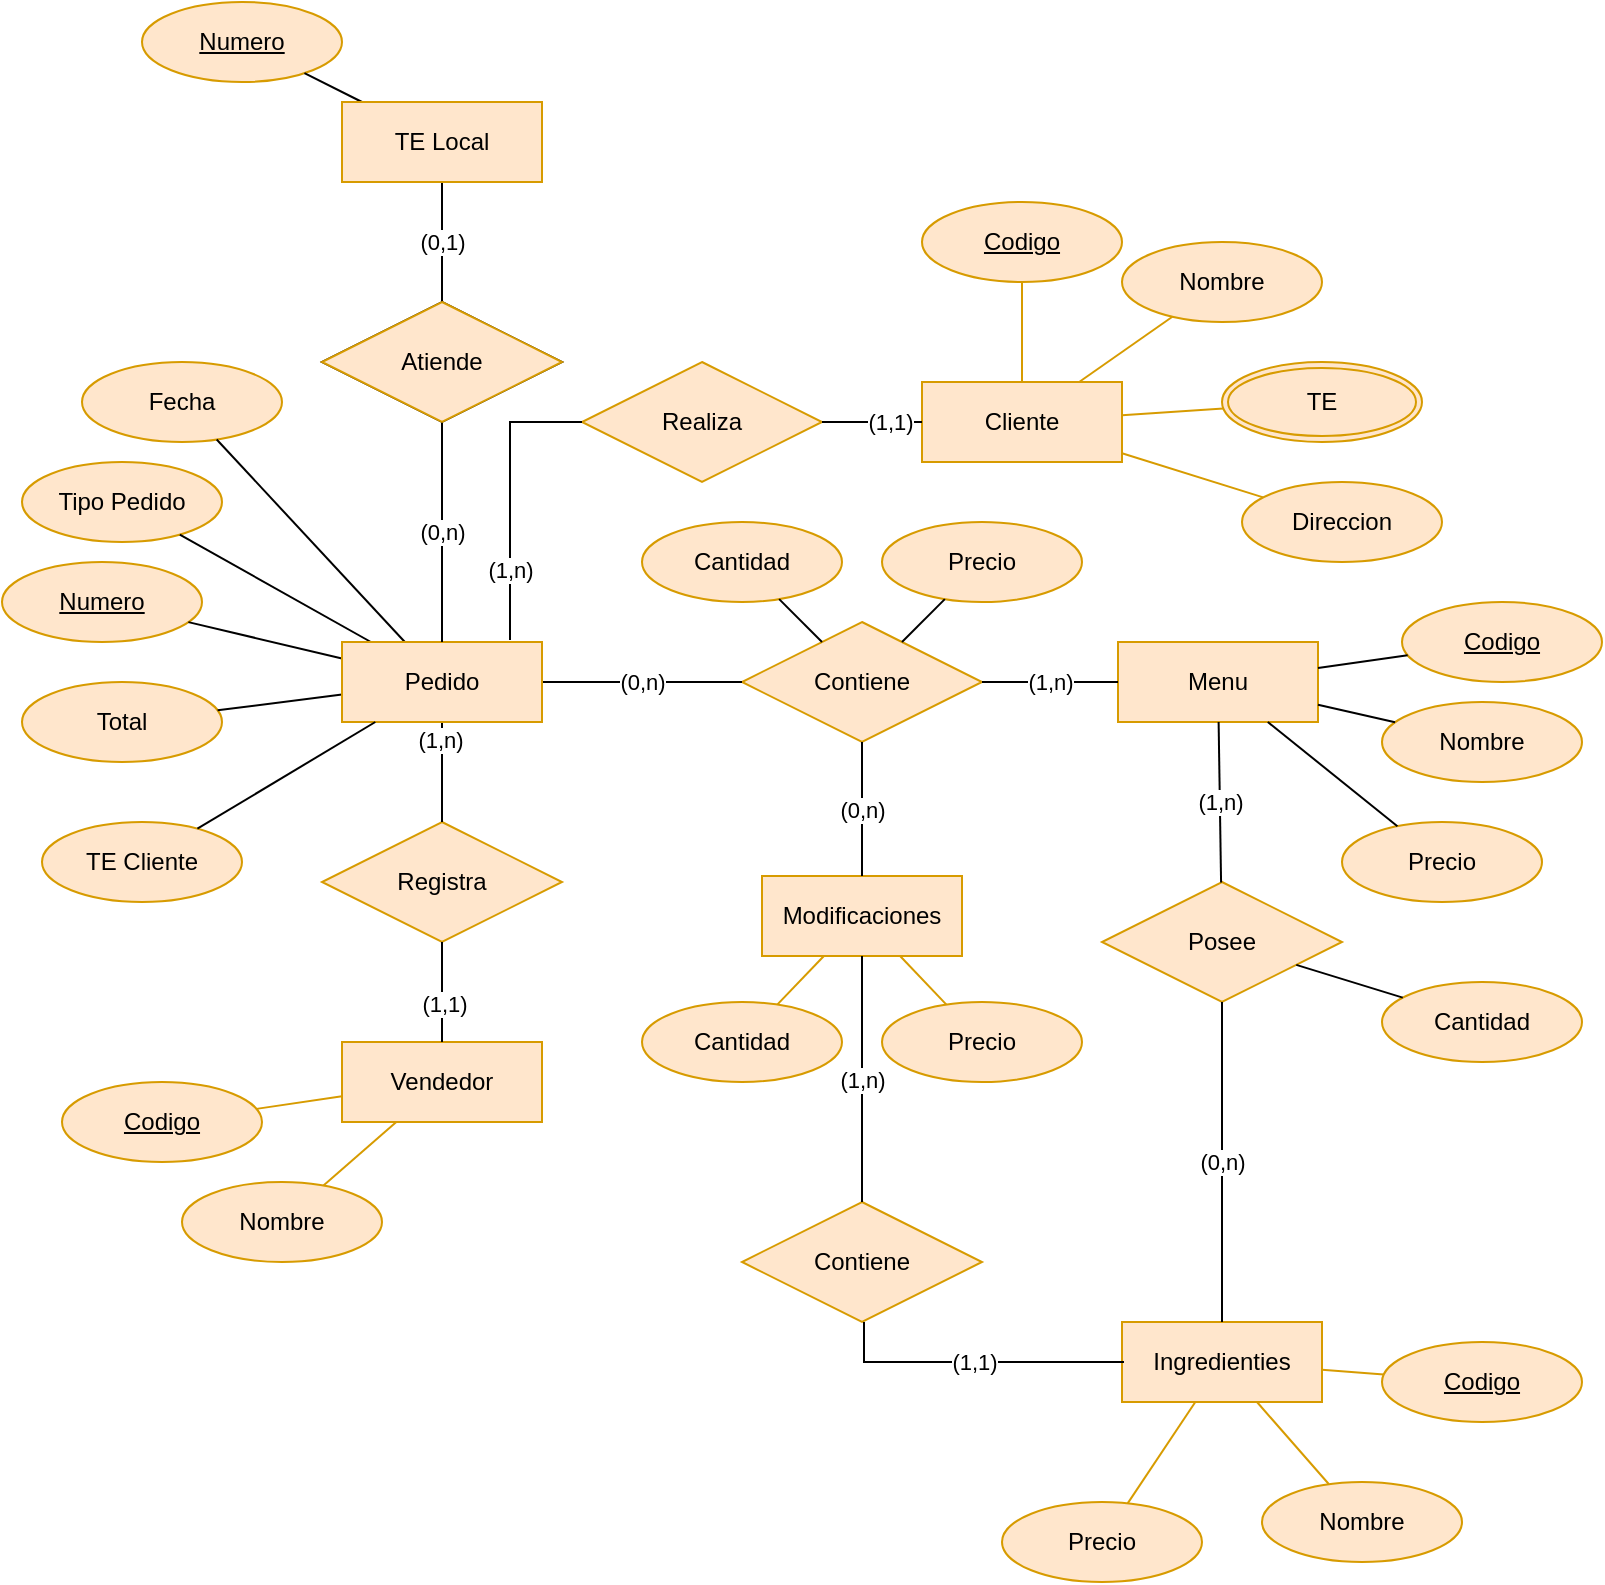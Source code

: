 <mxfile version="13.3.9" type="device" pages="2"><diagram id="C5RBs43oDa-KdzZeNtuy" name="DER"><mxGraphModel dx="865" dy="1675" grid="1" gridSize="10" guides="1" tooltips="1" connect="1" arrows="1" fold="1" page="1" pageScale="1" pageWidth="827" pageHeight="1169" math="0" shadow="0"><root><mxCell id="WIyWlLk6GJQsqaUBKTNV-0"/><mxCell id="WIyWlLk6GJQsqaUBKTNV-1" parent="WIyWlLk6GJQsqaUBKTNV-0"/><mxCell id="qNdBsdcCgQQ1bN0ow6jL-0" value="Vendedor" style="whiteSpace=wrap;html=1;align=center;fillColor=#ffe6cc;strokeColor=#d79b00;" parent="WIyWlLk6GJQsqaUBKTNV-1" vertex="1"><mxGeometry x="180" y="380" width="100" height="40" as="geometry"/></mxCell><mxCell id="qNdBsdcCgQQ1bN0ow6jL-1" value="Pedido" style="whiteSpace=wrap;html=1;align=center;" parent="WIyWlLk6GJQsqaUBKTNV-1" vertex="1"><mxGeometry x="180" y="180" width="100" height="40" as="geometry"/></mxCell><mxCell id="qNdBsdcCgQQ1bN0ow6jL-3" value="Menu" style="whiteSpace=wrap;html=1;align=center;fillColor=#ffe6cc;strokeColor=#d79b00;" parent="WIyWlLk6GJQsqaUBKTNV-1" vertex="1"><mxGeometry x="568" y="180" width="100" height="40" as="geometry"/></mxCell><mxCell id="qNdBsdcCgQQ1bN0ow6jL-4" value="Ingredienties" style="whiteSpace=wrap;html=1;align=center;fillColor=#ffe6cc;strokeColor=#d79b00;" parent="WIyWlLk6GJQsqaUBKTNV-1" vertex="1"><mxGeometry x="570" y="520" width="100" height="40" as="geometry"/></mxCell><mxCell id="qNdBsdcCgQQ1bN0ow6jL-6" value="Tipo Pedido" style="ellipse;whiteSpace=wrap;html=1;align=center;fillColor=#ffe6cc;strokeColor=#d79b00;" parent="WIyWlLk6GJQsqaUBKTNV-1" vertex="1"><mxGeometry x="20" y="90" width="100" height="40" as="geometry"/></mxCell><mxCell id="qNdBsdcCgQQ1bN0ow6jL-7" value="" style="endArrow=none;html=1;rounded=0;" parent="WIyWlLk6GJQsqaUBKTNV-1" source="qNdBsdcCgQQ1bN0ow6jL-6" target="qNdBsdcCgQQ1bN0ow6jL-1" edge="1"><mxGeometry relative="1" as="geometry"><mxPoint x="200" y="270" as="sourcePoint"/><mxPoint x="360" y="270" as="targetPoint"/></mxGeometry></mxCell><mxCell id="qNdBsdcCgQQ1bN0ow6jL-8" value="Numero" style="ellipse;whiteSpace=wrap;html=1;align=center;fontStyle=4;fillColor=#ffe6cc;strokeColor=#d79b00;" parent="WIyWlLk6GJQsqaUBKTNV-1" vertex="1"><mxGeometry x="10" y="140" width="100" height="40" as="geometry"/></mxCell><mxCell id="qNdBsdcCgQQ1bN0ow6jL-9" value="" style="endArrow=none;html=1;rounded=0;" parent="WIyWlLk6GJQsqaUBKTNV-1" source="qNdBsdcCgQQ1bN0ow6jL-8" target="qNdBsdcCgQQ1bN0ow6jL-1" edge="1"><mxGeometry relative="1" as="geometry"><mxPoint x="190" y="260" as="sourcePoint"/><mxPoint x="350" y="260" as="targetPoint"/></mxGeometry></mxCell><mxCell id="qNdBsdcCgQQ1bN0ow6jL-11" value="Fecha" style="ellipse;whiteSpace=wrap;html=1;align=center;fillColor=#ffe6cc;strokeColor=#d79b00;" parent="WIyWlLk6GJQsqaUBKTNV-1" vertex="1"><mxGeometry x="50" y="40" width="100" height="40" as="geometry"/></mxCell><mxCell id="qNdBsdcCgQQ1bN0ow6jL-12" value="" style="endArrow=none;html=1;rounded=0;" parent="WIyWlLk6GJQsqaUBKTNV-1" source="qNdBsdcCgQQ1bN0ow6jL-11" target="qNdBsdcCgQQ1bN0ow6jL-1" edge="1"><mxGeometry relative="1" as="geometry"><mxPoint x="210" y="300" as="sourcePoint"/><mxPoint x="370" y="300" as="targetPoint"/></mxGeometry></mxCell><mxCell id="qNdBsdcCgQQ1bN0ow6jL-13" value="Cliente" style="whiteSpace=wrap;html=1;align=center;fillColor=#ffe6cc;strokeColor=#d79b00;" parent="WIyWlLk6GJQsqaUBKTNV-1" vertex="1"><mxGeometry x="470" y="50" width="100" height="40" as="geometry"/></mxCell><mxCell id="qNdBsdcCgQQ1bN0ow6jL-14" value="Realiza" style="shape=rhombus;perimeter=rhombusPerimeter;whiteSpace=wrap;html=1;align=center;fillColor=#ffe6cc;strokeColor=#d79b00;" parent="WIyWlLk6GJQsqaUBKTNV-1" vertex="1"><mxGeometry x="300" y="40" width="120" height="60" as="geometry"/></mxCell><mxCell id="qNdBsdcCgQQ1bN0ow6jL-15" value="" style="endArrow=none;html=1;rounded=0;" parent="WIyWlLk6GJQsqaUBKTNV-1" source="qNdBsdcCgQQ1bN0ow6jL-14" target="qNdBsdcCgQQ1bN0ow6jL-13" edge="1"><mxGeometry relative="1" as="geometry"><mxPoint x="360" y="110" as="sourcePoint"/><mxPoint x="520" y="110" as="targetPoint"/></mxGeometry></mxCell><mxCell id="qNdBsdcCgQQ1bN0ow6jL-34" value="(1,1)" style="edgeLabel;html=1;align=center;verticalAlign=middle;resizable=0;points=[];" parent="qNdBsdcCgQQ1bN0ow6jL-15" vertex="1" connectable="0"><mxGeometry x="0.36" relative="1" as="geometry"><mxPoint as="offset"/></mxGeometry></mxCell><mxCell id="qNdBsdcCgQQ1bN0ow6jL-16" value="" style="endArrow=none;html=1;rounded=0;" parent="WIyWlLk6GJQsqaUBKTNV-1" source="qNdBsdcCgQQ1bN0ow6jL-14" edge="1"><mxGeometry relative="1" as="geometry"><mxPoint x="310" y="200" as="sourcePoint"/><mxPoint x="264" y="179" as="targetPoint"/><Array as="points"><mxPoint x="264" y="70"/></Array></mxGeometry></mxCell><mxCell id="qNdBsdcCgQQ1bN0ow6jL-32" value="(1,n)" style="edgeLabel;html=1;align=center;verticalAlign=middle;resizable=0;points=[];" parent="qNdBsdcCgQQ1bN0ow6jL-16" vertex="1" connectable="0"><mxGeometry x="0.517" relative="1" as="geometry"><mxPoint as="offset"/></mxGeometry></mxCell><mxCell id="qNdBsdcCgQQ1bN0ow6jL-17" value="Codigo" style="ellipse;whiteSpace=wrap;html=1;align=center;fontStyle=4;fillColor=#ffe6cc;strokeColor=#d79b00;" parent="WIyWlLk6GJQsqaUBKTNV-1" vertex="1"><mxGeometry x="470" y="-40" width="100" height="40" as="geometry"/></mxCell><mxCell id="qNdBsdcCgQQ1bN0ow6jL-18" value="Nombre" style="ellipse;whiteSpace=wrap;html=1;align=center;fillColor=#ffe6cc;strokeColor=#d79b00;" parent="WIyWlLk6GJQsqaUBKTNV-1" vertex="1"><mxGeometry x="570" y="-20" width="100" height="40" as="geometry"/></mxCell><mxCell id="qNdBsdcCgQQ1bN0ow6jL-19" value="TE" style="ellipse;shape=doubleEllipse;margin=3;whiteSpace=wrap;html=1;align=center;fillColor=#ffe6cc;strokeColor=#d79b00;" parent="WIyWlLk6GJQsqaUBKTNV-1" vertex="1"><mxGeometry x="620" y="40" width="100" height="40" as="geometry"/></mxCell><mxCell id="qNdBsdcCgQQ1bN0ow6jL-20" value="" style="endArrow=none;html=1;rounded=0;fillColor=#ffe6cc;strokeColor=#d79b00;" parent="WIyWlLk6GJQsqaUBKTNV-1" source="qNdBsdcCgQQ1bN0ow6jL-17" target="qNdBsdcCgQQ1bN0ow6jL-13" edge="1"><mxGeometry relative="1" as="geometry"><mxPoint x="450" y="220" as="sourcePoint"/><mxPoint x="610" y="220" as="targetPoint"/></mxGeometry></mxCell><mxCell id="qNdBsdcCgQQ1bN0ow6jL-21" value="" style="endArrow=none;html=1;rounded=0;fillColor=#ffe6cc;strokeColor=#d79b00;" parent="WIyWlLk6GJQsqaUBKTNV-1" source="qNdBsdcCgQQ1bN0ow6jL-13" target="qNdBsdcCgQQ1bN0ow6jL-18" edge="1"><mxGeometry relative="1" as="geometry"><mxPoint x="520" y="130" as="sourcePoint"/><mxPoint x="680" y="130" as="targetPoint"/></mxGeometry></mxCell><mxCell id="qNdBsdcCgQQ1bN0ow6jL-22" value="" style="endArrow=none;html=1;rounded=0;fillColor=#ffe6cc;strokeColor=#d79b00;" parent="WIyWlLk6GJQsqaUBKTNV-1" source="qNdBsdcCgQQ1bN0ow6jL-13" target="qNdBsdcCgQQ1bN0ow6jL-19" edge="1"><mxGeometry relative="1" as="geometry"><mxPoint x="490" y="130" as="sourcePoint"/><mxPoint x="650" y="130" as="targetPoint"/></mxGeometry></mxCell><mxCell id="qNdBsdcCgQQ1bN0ow6jL-23" value="Direccion" style="ellipse;whiteSpace=wrap;html=1;align=center;fillColor=#ffe6cc;strokeColor=#d79b00;" parent="WIyWlLk6GJQsqaUBKTNV-1" vertex="1"><mxGeometry x="630" y="100" width="100" height="40" as="geometry"/></mxCell><mxCell id="qNdBsdcCgQQ1bN0ow6jL-24" value="" style="endArrow=none;html=1;rounded=0;fillColor=#ffe6cc;strokeColor=#d79b00;" parent="WIyWlLk6GJQsqaUBKTNV-1" source="qNdBsdcCgQQ1bN0ow6jL-13" target="qNdBsdcCgQQ1bN0ow6jL-23" edge="1"><mxGeometry relative="1" as="geometry"><mxPoint x="540" y="180" as="sourcePoint"/><mxPoint x="700" y="180" as="targetPoint"/></mxGeometry></mxCell><mxCell id="qNdBsdcCgQQ1bN0ow6jL-25" value="Registra" style="shape=rhombus;perimeter=rhombusPerimeter;whiteSpace=wrap;html=1;align=center;fillColor=#ffe6cc;strokeColor=#d79b00;" parent="WIyWlLk6GJQsqaUBKTNV-1" vertex="1"><mxGeometry x="170" y="270" width="120" height="60" as="geometry"/></mxCell><mxCell id="qNdBsdcCgQQ1bN0ow6jL-26" value="" style="endArrow=none;html=1;rounded=0;" parent="WIyWlLk6GJQsqaUBKTNV-1" source="qNdBsdcCgQQ1bN0ow6jL-1" target="qNdBsdcCgQQ1bN0ow6jL-25" edge="1"><mxGeometry relative="1" as="geometry"><mxPoint x="400" y="270" as="sourcePoint"/><mxPoint x="560" y="270" as="targetPoint"/></mxGeometry></mxCell><mxCell id="qNdBsdcCgQQ1bN0ow6jL-35" value="(1,n)" style="edgeLabel;html=1;align=center;verticalAlign=middle;resizable=0;points=[];" parent="qNdBsdcCgQQ1bN0ow6jL-26" vertex="1" connectable="0"><mxGeometry x="-0.632" y="-1" relative="1" as="geometry"><mxPoint as="offset"/></mxGeometry></mxCell><mxCell id="qNdBsdcCgQQ1bN0ow6jL-27" value="" style="endArrow=none;html=1;rounded=0;" parent="WIyWlLk6GJQsqaUBKTNV-1" source="qNdBsdcCgQQ1bN0ow6jL-25" target="qNdBsdcCgQQ1bN0ow6jL-0" edge="1"><mxGeometry relative="1" as="geometry"><mxPoint x="370" y="440" as="sourcePoint"/><mxPoint x="530" y="440" as="targetPoint"/></mxGeometry></mxCell><mxCell id="qNdBsdcCgQQ1bN0ow6jL-36" value="(1,1)" style="edgeLabel;html=1;align=center;verticalAlign=middle;resizable=0;points=[];" parent="qNdBsdcCgQQ1bN0ow6jL-27" vertex="1" connectable="0"><mxGeometry x="0.239" y="1" relative="1" as="geometry"><mxPoint as="offset"/></mxGeometry></mxCell><mxCell id="qNdBsdcCgQQ1bN0ow6jL-28" value="Contiene" style="shape=rhombus;perimeter=rhombusPerimeter;whiteSpace=wrap;html=1;align=center;fillColor=#ffe6cc;strokeColor=#d79b00;" parent="WIyWlLk6GJQsqaUBKTNV-1" vertex="1"><mxGeometry x="380" y="170" width="120" height="60" as="geometry"/></mxCell><mxCell id="qNdBsdcCgQQ1bN0ow6jL-29" value="(0,n)" style="endArrow=none;html=1;rounded=0;" parent="WIyWlLk6GJQsqaUBKTNV-1" source="qNdBsdcCgQQ1bN0ow6jL-1" target="qNdBsdcCgQQ1bN0ow6jL-28" edge="1"><mxGeometry relative="1" as="geometry"><mxPoint x="410" y="290" as="sourcePoint"/><mxPoint x="570" y="290" as="targetPoint"/></mxGeometry></mxCell><mxCell id="qNdBsdcCgQQ1bN0ow6jL-31" value="(1,n)" style="endArrow=none;html=1;rounded=0;" parent="WIyWlLk6GJQsqaUBKTNV-1" source="qNdBsdcCgQQ1bN0ow6jL-28" target="qNdBsdcCgQQ1bN0ow6jL-3" edge="1"><mxGeometry relative="1" as="geometry"><mxPoint x="570" y="270" as="sourcePoint"/><mxPoint x="730" y="270" as="targetPoint"/></mxGeometry></mxCell><mxCell id="qNdBsdcCgQQ1bN0ow6jL-37" value="Total" style="ellipse;whiteSpace=wrap;html=1;align=center;fillColor=#ffe6cc;strokeColor=#d79b00;" parent="WIyWlLk6GJQsqaUBKTNV-1" vertex="1"><mxGeometry x="20" y="200" width="100" height="40" as="geometry"/></mxCell><mxCell id="qNdBsdcCgQQ1bN0ow6jL-38" value="" style="endArrow=none;html=1;rounded=0;" parent="WIyWlLk6GJQsqaUBKTNV-1" source="qNdBsdcCgQQ1bN0ow6jL-37" target="qNdBsdcCgQQ1bN0ow6jL-1" edge="1"><mxGeometry relative="1" as="geometry"><mxPoint x="30" y="320" as="sourcePoint"/><mxPoint x="190" y="320" as="targetPoint"/></mxGeometry></mxCell><mxCell id="qNdBsdcCgQQ1bN0ow6jL-39" value="Nombre" style="ellipse;whiteSpace=wrap;html=1;align=center;fillColor=#ffe6cc;strokeColor=#d79b00;" parent="WIyWlLk6GJQsqaUBKTNV-1" vertex="1"><mxGeometry x="100" y="450" width="100" height="40" as="geometry"/></mxCell><mxCell id="qNdBsdcCgQQ1bN0ow6jL-40" value="Codigo" style="ellipse;whiteSpace=wrap;html=1;align=center;fontStyle=4;fillColor=#ffe6cc;strokeColor=#d79b00;" parent="WIyWlLk6GJQsqaUBKTNV-1" vertex="1"><mxGeometry x="40" y="400" width="100" height="40" as="geometry"/></mxCell><mxCell id="qNdBsdcCgQQ1bN0ow6jL-41" value="" style="endArrow=none;html=1;rounded=0;fillColor=#ffe6cc;strokeColor=#d79b00;" parent="WIyWlLk6GJQsqaUBKTNV-1" source="qNdBsdcCgQQ1bN0ow6jL-40" target="qNdBsdcCgQQ1bN0ow6jL-0" edge="1"><mxGeometry relative="1" as="geometry"><mxPoint x="240" y="460" as="sourcePoint"/><mxPoint x="400" y="460" as="targetPoint"/></mxGeometry></mxCell><mxCell id="qNdBsdcCgQQ1bN0ow6jL-42" value="" style="endArrow=none;html=1;rounded=0;fillColor=#ffe6cc;strokeColor=#d79b00;" parent="WIyWlLk6GJQsqaUBKTNV-1" source="qNdBsdcCgQQ1bN0ow6jL-39" target="qNdBsdcCgQQ1bN0ow6jL-0" edge="1"><mxGeometry relative="1" as="geometry"><mxPoint x="220" y="450" as="sourcePoint"/><mxPoint x="380" y="450" as="targetPoint"/></mxGeometry></mxCell><mxCell id="qNdBsdcCgQQ1bN0ow6jL-43" value="Cantidad" style="ellipse;whiteSpace=wrap;html=1;align=center;fillColor=#ffe6cc;strokeColor=#d79b00;" parent="WIyWlLk6GJQsqaUBKTNV-1" vertex="1"><mxGeometry x="330" y="120" width="100" height="40" as="geometry"/></mxCell><mxCell id="qNdBsdcCgQQ1bN0ow6jL-44" value="" style="endArrow=none;html=1;rounded=0;" parent="WIyWlLk6GJQsqaUBKTNV-1" source="qNdBsdcCgQQ1bN0ow6jL-43" target="qNdBsdcCgQQ1bN0ow6jL-28" edge="1"><mxGeometry relative="1" as="geometry"><mxPoint x="520" y="310" as="sourcePoint"/><mxPoint x="680" y="310" as="targetPoint"/></mxGeometry></mxCell><mxCell id="qNdBsdcCgQQ1bN0ow6jL-45" value="Nombre" style="ellipse;whiteSpace=wrap;html=1;align=center;fillColor=#ffe6cc;strokeColor=#d79b00;" parent="WIyWlLk6GJQsqaUBKTNV-1" vertex="1"><mxGeometry x="700" y="210" width="100" height="40" as="geometry"/></mxCell><mxCell id="qNdBsdcCgQQ1bN0ow6jL-46" value="Codigo" style="ellipse;whiteSpace=wrap;html=1;align=center;fontStyle=4;fillColor=#ffe6cc;strokeColor=#d79b00;" parent="WIyWlLk6GJQsqaUBKTNV-1" vertex="1"><mxGeometry x="710" y="160" width="100" height="40" as="geometry"/></mxCell><mxCell id="qNdBsdcCgQQ1bN0ow6jL-47" value="" style="endArrow=none;html=1;rounded=0;" parent="WIyWlLk6GJQsqaUBKTNV-1" source="qNdBsdcCgQQ1bN0ow6jL-3" target="qNdBsdcCgQQ1bN0ow6jL-46" edge="1"><mxGeometry relative="1" as="geometry"><mxPoint x="570" y="260" as="sourcePoint"/><mxPoint x="730" y="260" as="targetPoint"/></mxGeometry></mxCell><mxCell id="qNdBsdcCgQQ1bN0ow6jL-48" value="" style="endArrow=none;html=1;rounded=0;" parent="WIyWlLk6GJQsqaUBKTNV-1" source="qNdBsdcCgQQ1bN0ow6jL-3" target="qNdBsdcCgQQ1bN0ow6jL-45" edge="1"><mxGeometry relative="1" as="geometry"><mxPoint x="680" y="270" as="sourcePoint"/><mxPoint x="840" y="270" as="targetPoint"/></mxGeometry></mxCell><mxCell id="qNdBsdcCgQQ1bN0ow6jL-49" value="Precio" style="ellipse;whiteSpace=wrap;html=1;align=center;fillColor=#ffe6cc;strokeColor=#d79b00;" parent="WIyWlLk6GJQsqaUBKTNV-1" vertex="1"><mxGeometry x="680" y="270" width="100" height="40" as="geometry"/></mxCell><mxCell id="qNdBsdcCgQQ1bN0ow6jL-50" value="" style="endArrow=none;html=1;rounded=0;" parent="WIyWlLk6GJQsqaUBKTNV-1" source="qNdBsdcCgQQ1bN0ow6jL-3" target="qNdBsdcCgQQ1bN0ow6jL-49" edge="1"><mxGeometry relative="1" as="geometry"><mxPoint x="600" y="270" as="sourcePoint"/><mxPoint x="760" y="270" as="targetPoint"/></mxGeometry></mxCell><mxCell id="qNdBsdcCgQQ1bN0ow6jL-51" value="Posee" style="shape=rhombus;perimeter=rhombusPerimeter;whiteSpace=wrap;html=1;align=center;fillColor=#ffe6cc;strokeColor=#d79b00;" parent="WIyWlLk6GJQsqaUBKTNV-1" vertex="1"><mxGeometry x="560" y="300" width="120" height="60" as="geometry"/></mxCell><mxCell id="qNdBsdcCgQQ1bN0ow6jL-52" value="(0,n)" style="endArrow=none;html=1;rounded=0;" parent="WIyWlLk6GJQsqaUBKTNV-1" source="qNdBsdcCgQQ1bN0ow6jL-4" target="qNdBsdcCgQQ1bN0ow6jL-51" edge="1"><mxGeometry relative="1" as="geometry"><mxPoint x="420" y="490" as="sourcePoint"/><mxPoint x="620" y="440" as="targetPoint"/></mxGeometry></mxCell><mxCell id="qNdBsdcCgQQ1bN0ow6jL-53" value="(1,n)" style="endArrow=none;html=1;rounded=0;" parent="WIyWlLk6GJQsqaUBKTNV-1" source="qNdBsdcCgQQ1bN0ow6jL-3" target="qNdBsdcCgQQ1bN0ow6jL-51" edge="1"><mxGeometry relative="1" as="geometry"><mxPoint x="470" y="280" as="sourcePoint"/><mxPoint x="630" y="280" as="targetPoint"/></mxGeometry></mxCell><mxCell id="qNdBsdcCgQQ1bN0ow6jL-54" value="Nombre" style="ellipse;whiteSpace=wrap;html=1;align=center;fillColor=#ffe6cc;strokeColor=#d79b00;" parent="WIyWlLk6GJQsqaUBKTNV-1" vertex="1"><mxGeometry x="640" y="600" width="100" height="40" as="geometry"/></mxCell><mxCell id="qNdBsdcCgQQ1bN0ow6jL-55" value="Codigo" style="ellipse;whiteSpace=wrap;html=1;align=center;fontStyle=4;fillColor=#ffe6cc;strokeColor=#d79b00;" parent="WIyWlLk6GJQsqaUBKTNV-1" vertex="1"><mxGeometry x="700" y="530" width="100" height="40" as="geometry"/></mxCell><mxCell id="qNdBsdcCgQQ1bN0ow6jL-56" value="" style="endArrow=none;html=1;rounded=0;fillColor=#ffe6cc;strokeColor=#d79b00;" parent="WIyWlLk6GJQsqaUBKTNV-1" source="qNdBsdcCgQQ1bN0ow6jL-54" target="qNdBsdcCgQQ1bN0ow6jL-4" edge="1"><mxGeometry relative="1" as="geometry"><mxPoint x="400" y="680" as="sourcePoint"/><mxPoint x="560" y="680" as="targetPoint"/></mxGeometry></mxCell><mxCell id="qNdBsdcCgQQ1bN0ow6jL-57" value="" style="endArrow=none;html=1;rounded=0;fillColor=#ffe6cc;strokeColor=#d79b00;" parent="WIyWlLk6GJQsqaUBKTNV-1" source="qNdBsdcCgQQ1bN0ow6jL-4" target="qNdBsdcCgQQ1bN0ow6jL-55" edge="1"><mxGeometry relative="1" as="geometry"><mxPoint x="710" y="540" as="sourcePoint"/><mxPoint x="870" y="540" as="targetPoint"/></mxGeometry></mxCell><mxCell id="qNdBsdcCgQQ1bN0ow6jL-59" value="Cantidad" style="ellipse;whiteSpace=wrap;html=1;align=center;fillColor=#ffe6cc;strokeColor=#d79b00;" parent="WIyWlLk6GJQsqaUBKTNV-1" vertex="1"><mxGeometry x="700" y="350" width="100" height="40" as="geometry"/></mxCell><mxCell id="qNdBsdcCgQQ1bN0ow6jL-60" value="" style="endArrow=none;html=1;rounded=0;" parent="WIyWlLk6GJQsqaUBKTNV-1" source="qNdBsdcCgQQ1bN0ow6jL-51" target="qNdBsdcCgQQ1bN0ow6jL-59" edge="1"><mxGeometry relative="1" as="geometry"><mxPoint x="680" y="420" as="sourcePoint"/><mxPoint x="840" y="420" as="targetPoint"/></mxGeometry></mxCell><mxCell id="qNdBsdcCgQQ1bN0ow6jL-61" value="Modificaciones" style="whiteSpace=wrap;html=1;align=center;fillColor=#ffe6cc;strokeColor=#d79b00;" parent="WIyWlLk6GJQsqaUBKTNV-1" vertex="1"><mxGeometry x="390" y="297" width="100" height="40" as="geometry"/></mxCell><mxCell id="qNdBsdcCgQQ1bN0ow6jL-62" value="(0,n)" style="endArrow=none;html=1;rounded=0;exitX=0.5;exitY=1;exitDx=0;exitDy=0;entryX=0.5;entryY=0;entryDx=0;entryDy=0;" parent="WIyWlLk6GJQsqaUBKTNV-1" source="qNdBsdcCgQQ1bN0ow6jL-28" target="qNdBsdcCgQQ1bN0ow6jL-61" edge="1"><mxGeometry relative="1" as="geometry"><mxPoint x="360" y="260" as="sourcePoint"/><mxPoint x="520" y="260" as="targetPoint"/></mxGeometry></mxCell><mxCell id="qNdBsdcCgQQ1bN0ow6jL-63" value="Contiene" style="shape=rhombus;perimeter=rhombusPerimeter;whiteSpace=wrap;html=1;align=center;fillColor=#ffe6cc;strokeColor=#d79b00;" parent="WIyWlLk6GJQsqaUBKTNV-1" vertex="1"><mxGeometry x="380" y="460" width="120" height="60" as="geometry"/></mxCell><mxCell id="qNdBsdcCgQQ1bN0ow6jL-64" value="(1,n)" style="endArrow=none;html=1;rounded=0;entryX=0.5;entryY=1;entryDx=0;entryDy=0;exitX=0.5;exitY=0;exitDx=0;exitDy=0;" parent="WIyWlLk6GJQsqaUBKTNV-1" source="qNdBsdcCgQQ1bN0ow6jL-63" target="qNdBsdcCgQQ1bN0ow6jL-61" edge="1"><mxGeometry relative="1" as="geometry"><mxPoint x="270" y="360" as="sourcePoint"/><mxPoint x="430" y="360" as="targetPoint"/></mxGeometry></mxCell><mxCell id="qNdBsdcCgQQ1bN0ow6jL-65" value="(1,1)" style="endArrow=none;html=1;rounded=0;" parent="WIyWlLk6GJQsqaUBKTNV-1" edge="1"><mxGeometry relative="1" as="geometry"><mxPoint x="441" y="520" as="sourcePoint"/><mxPoint x="571" y="540" as="targetPoint"/><Array as="points"><mxPoint x="441" y="540"/></Array></mxGeometry></mxCell><mxCell id="qNdBsdcCgQQ1bN0ow6jL-67" value="Precio" style="ellipse;whiteSpace=wrap;html=1;align=center;fillColor=#ffe6cc;strokeColor=#d79b00;" parent="WIyWlLk6GJQsqaUBKTNV-1" vertex="1"><mxGeometry x="510" y="610" width="100" height="40" as="geometry"/></mxCell><mxCell id="qNdBsdcCgQQ1bN0ow6jL-68" value="" style="endArrow=none;html=1;rounded=0;fillColor=#ffe6cc;strokeColor=#d79b00;" parent="WIyWlLk6GJQsqaUBKTNV-1" source="qNdBsdcCgQQ1bN0ow6jL-67" target="qNdBsdcCgQQ1bN0ow6jL-4" edge="1"><mxGeometry relative="1" as="geometry"><mxPoint x="390" y="620" as="sourcePoint"/><mxPoint x="550" y="620" as="targetPoint"/></mxGeometry></mxCell><mxCell id="qNdBsdcCgQQ1bN0ow6jL-69" value="Cantidad" style="ellipse;whiteSpace=wrap;html=1;align=center;fillColor=#ffe6cc;strokeColor=#d79b00;" parent="WIyWlLk6GJQsqaUBKTNV-1" vertex="1"><mxGeometry x="330" y="360" width="100" height="40" as="geometry"/></mxCell><mxCell id="qNdBsdcCgQQ1bN0ow6jL-70" value="" style="endArrow=none;html=1;rounded=0;fillColor=#ffe6cc;strokeColor=#d79b00;" parent="WIyWlLk6GJQsqaUBKTNV-1" source="qNdBsdcCgQQ1bN0ow6jL-69" target="qNdBsdcCgQQ1bN0ow6jL-61" edge="1"><mxGeometry relative="1" as="geometry"><mxPoint x="200" y="490" as="sourcePoint"/><mxPoint x="360" y="490" as="targetPoint"/></mxGeometry></mxCell><mxCell id="qNdBsdcCgQQ1bN0ow6jL-73" value="Precio" style="ellipse;whiteSpace=wrap;html=1;align=center;fillColor=#ffe6cc;strokeColor=#d79b00;" parent="WIyWlLk6GJQsqaUBKTNV-1" vertex="1"><mxGeometry x="450" y="120" width="100" height="40" as="geometry"/></mxCell><mxCell id="qNdBsdcCgQQ1bN0ow6jL-74" value="" style="endArrow=none;html=1;rounded=0;" parent="WIyWlLk6GJQsqaUBKTNV-1" source="qNdBsdcCgQQ1bN0ow6jL-28" target="qNdBsdcCgQQ1bN0ow6jL-73" edge="1"><mxGeometry relative="1" as="geometry"><mxPoint x="460" y="270" as="sourcePoint"/><mxPoint x="620" y="270" as="targetPoint"/></mxGeometry></mxCell><mxCell id="qNdBsdcCgQQ1bN0ow6jL-78" value="Precio" style="ellipse;whiteSpace=wrap;html=1;align=center;fillColor=#ffe6cc;strokeColor=#d79b00;" parent="WIyWlLk6GJQsqaUBKTNV-1" vertex="1"><mxGeometry x="450" y="360" width="100" height="40" as="geometry"/></mxCell><mxCell id="qNdBsdcCgQQ1bN0ow6jL-79" value="" style="endArrow=none;html=1;rounded=0;fillColor=#ffe6cc;strokeColor=#d79b00;" parent="WIyWlLk6GJQsqaUBKTNV-1" source="qNdBsdcCgQQ1bN0ow6jL-61" target="qNdBsdcCgQQ1bN0ow6jL-78" edge="1"><mxGeometry relative="1" as="geometry"><mxPoint x="470" y="430" as="sourcePoint"/><mxPoint x="630" y="430" as="targetPoint"/></mxGeometry></mxCell><mxCell id="qNdBsdcCgQQ1bN0ow6jL-80" value="Pedido" style="whiteSpace=wrap;html=1;align=center;" parent="WIyWlLk6GJQsqaUBKTNV-1" vertex="1"><mxGeometry x="180" y="180" width="100" height="40" as="geometry"/></mxCell><mxCell id="qNdBsdcCgQQ1bN0ow6jL-81" value="Pedido" style="whiteSpace=wrap;html=1;align=center;fillColor=#ffe6cc;strokeColor=#d79b00;" parent="WIyWlLk6GJQsqaUBKTNV-1" vertex="1"><mxGeometry x="180" y="180" width="100" height="40" as="geometry"/></mxCell><mxCell id="qNdBsdcCgQQ1bN0ow6jL-83" value="TE Local" style="whiteSpace=wrap;html=1;align=center;" parent="WIyWlLk6GJQsqaUBKTNV-1" vertex="1"><mxGeometry x="180" y="-90" width="100" height="40" as="geometry"/></mxCell><mxCell id="qNdBsdcCgQQ1bN0ow6jL-84" value="Atiende" style="shape=rhombus;perimeter=rhombusPerimeter;whiteSpace=wrap;html=1;align=center;" parent="WIyWlLk6GJQsqaUBKTNV-1" vertex="1"><mxGeometry x="170" y="10" width="120" height="60" as="geometry"/></mxCell><mxCell id="qNdBsdcCgQQ1bN0ow6jL-85" value="(0,1)" style="endArrow=none;html=1;rounded=0;" parent="WIyWlLk6GJQsqaUBKTNV-1" source="qNdBsdcCgQQ1bN0ow6jL-83" target="qNdBsdcCgQQ1bN0ow6jL-84" edge="1"><mxGeometry relative="1" as="geometry"><mxPoint x="250" y="-40" as="sourcePoint"/><mxPoint x="410" y="-40" as="targetPoint"/></mxGeometry></mxCell><mxCell id="qNdBsdcCgQQ1bN0ow6jL-86" value="(0,n)" style="endArrow=none;html=1;rounded=0;" parent="WIyWlLk6GJQsqaUBKTNV-1" source="qNdBsdcCgQQ1bN0ow6jL-84" target="qNdBsdcCgQQ1bN0ow6jL-81" edge="1"><mxGeometry relative="1" as="geometry"><mxPoint x="210" y="50" as="sourcePoint"/><mxPoint x="370" y="50" as="targetPoint"/></mxGeometry></mxCell><mxCell id="qNdBsdcCgQQ1bN0ow6jL-88" value="Numero" style="ellipse;whiteSpace=wrap;html=1;align=center;fontStyle=4;fillColor=#ffe6cc;strokeColor=#d79b00;" parent="WIyWlLk6GJQsqaUBKTNV-1" vertex="1"><mxGeometry x="80" y="-140" width="100" height="40" as="geometry"/></mxCell><mxCell id="qNdBsdcCgQQ1bN0ow6jL-89" value="" style="endArrow=none;html=1;rounded=0;" parent="WIyWlLk6GJQsqaUBKTNV-1" source="qNdBsdcCgQQ1bN0ow6jL-88" target="qNdBsdcCgQQ1bN0ow6jL-83" edge="1"><mxGeometry relative="1" as="geometry"><mxPoint x="40" y="-40" as="sourcePoint"/><mxPoint x="200" y="-40" as="targetPoint"/></mxGeometry></mxCell><mxCell id="qNdBsdcCgQQ1bN0ow6jL-92" value="TE Local" style="whiteSpace=wrap;html=1;align=center;fillColor=#ffe6cc;strokeColor=#d79b00;" parent="WIyWlLk6GJQsqaUBKTNV-1" vertex="1"><mxGeometry x="180" y="-90" width="100" height="40" as="geometry"/></mxCell><mxCell id="qNdBsdcCgQQ1bN0ow6jL-93" value="Atiende" style="shape=rhombus;perimeter=rhombusPerimeter;whiteSpace=wrap;html=1;align=center;fillColor=#ffe6cc;strokeColor=#d79b00;" parent="WIyWlLk6GJQsqaUBKTNV-1" vertex="1"><mxGeometry x="170" y="10" width="120" height="60" as="geometry"/></mxCell><mxCell id="qNdBsdcCgQQ1bN0ow6jL-94" value="TE Cliente" style="ellipse;whiteSpace=wrap;html=1;align=center;fillColor=#ffe6cc;strokeColor=#d79b00;" parent="WIyWlLk6GJQsqaUBKTNV-1" vertex="1"><mxGeometry x="30" y="270" width="100" height="40" as="geometry"/></mxCell><mxCell id="qNdBsdcCgQQ1bN0ow6jL-95" value="" style="endArrow=none;html=1;rounded=0;" parent="WIyWlLk6GJQsqaUBKTNV-1" source="qNdBsdcCgQQ1bN0ow6jL-94" target="qNdBsdcCgQQ1bN0ow6jL-81" edge="1"><mxGeometry relative="1" as="geometry"><mxPoint x="90" y="270" as="sourcePoint"/><mxPoint x="150" y="320" as="targetPoint"/></mxGeometry></mxCell></root></mxGraphModel></diagram><diagram id="kdD7bhMnpdC2r6BNaVLi" name="Tablas"><mxGraphModel dx="2333" dy="867" grid="1" gridSize="10" guides="1" tooltips="1" connect="1" arrows="1" fold="1" page="1" pageScale="1" pageWidth="850" pageHeight="1100" math="0" shadow="0"><root><mxCell id="YVM7x-CXVCAEBLLgGyGN-0"/><mxCell id="YVM7x-CXVCAEBLLgGyGN-1" parent="YVM7x-CXVCAEBLLgGyGN-0"/><mxCell id="61Ec3uj05IAgqGRbbc9j-0" style="edgeStyle=orthogonalEdgeStyle;rounded=0;orthogonalLoop=1;jettySize=auto;html=1;" edge="1" parent="YVM7x-CXVCAEBLLgGyGN-1" source="p_mkjL5mhk6WSNX-LvA9-24" target="p_mkjL5mhk6WSNX-LvA9-2"><mxGeometry relative="1" as="geometry"/></mxCell><mxCell id="imryghLmrQW6DHJw6wUv-0" value="TelefonosLocal" style="shape=table;startSize=30;container=1;collapsible=1;childLayout=tableLayout;fixedRows=1;rowLines=0;fontStyle=1;align=center;resizeLast=1;" vertex="1" parent="YVM7x-CXVCAEBLLgGyGN-1"><mxGeometry x="20" y="180" width="180" height="70" as="geometry"/></mxCell><mxCell id="imryghLmrQW6DHJw6wUv-1" value="" style="shape=partialRectangle;collapsible=0;dropTarget=0;pointerEvents=0;fillColor=none;top=0;left=0;bottom=0;right=0;points=[[0,0.5],[1,0.5]];portConstraint=eastwest;" vertex="1" parent="imryghLmrQW6DHJw6wUv-0"><mxGeometry y="30" width="180" height="30" as="geometry"/></mxCell><mxCell id="imryghLmrQW6DHJw6wUv-2" value="PK" style="shape=partialRectangle;connectable=0;fillColor=none;top=0;left=0;bottom=0;right=0;fontStyle=1;overflow=hidden;" vertex="1" parent="imryghLmrQW6DHJw6wUv-1"><mxGeometry width="60" height="30" as="geometry"/></mxCell><mxCell id="imryghLmrQW6DHJw6wUv-3" value="Numero" style="shape=partialRectangle;connectable=0;fillColor=none;top=0;left=0;bottom=0;right=0;align=left;spacingLeft=6;fontStyle=5;overflow=hidden;" vertex="1" parent="imryghLmrQW6DHJw6wUv-1"><mxGeometry x="60" width="120" height="30" as="geometry"/></mxCell><mxCell id="VkL9Az8a2__80FAsziba-14" style="edgeStyle=orthogonalEdgeStyle;rounded=0;orthogonalLoop=1;jettySize=auto;html=1;" edge="1" parent="YVM7x-CXVCAEBLLgGyGN-1" source="VkL9Az8a2__80FAsziba-4" target="pGWtFKivmk8jOeUXtWiT-1"><mxGeometry relative="1" as="geometry"/></mxCell><mxCell id="EokLZ62lD447VbB5AUET-0" value="Pedidos" style="shape=table;startSize=30;container=1;collapsible=1;childLayout=tableLayout;fixedRows=1;rowLines=0;fontStyle=1;align=center;resizeLast=1;" vertex="1" parent="YVM7x-CXVCAEBLLgGyGN-1"><mxGeometry x="250" y="320" width="180" height="280" as="geometry"/></mxCell><mxCell id="EokLZ62lD447VbB5AUET-1" value="" style="shape=partialRectangle;collapsible=0;dropTarget=0;pointerEvents=0;fillColor=none;top=0;left=0;bottom=1;right=0;points=[[0,0.5],[1,0.5]];portConstraint=eastwest;" vertex="1" parent="EokLZ62lD447VbB5AUET-0"><mxGeometry y="30" width="180" height="30" as="geometry"/></mxCell><mxCell id="EokLZ62lD447VbB5AUET-2" value="PK" style="shape=partialRectangle;connectable=0;fillColor=none;top=0;left=0;bottom=0;right=0;fontStyle=1;overflow=hidden;" vertex="1" parent="EokLZ62lD447VbB5AUET-1"><mxGeometry width="30" height="30" as="geometry"/></mxCell><mxCell id="EokLZ62lD447VbB5AUET-3" value="NumeroPedido" style="shape=partialRectangle;connectable=0;fillColor=none;top=0;left=0;bottom=0;right=0;align=left;spacingLeft=6;fontStyle=5;overflow=hidden;" vertex="1" parent="EokLZ62lD447VbB5AUET-1"><mxGeometry x="30" width="150" height="30" as="geometry"/></mxCell><mxCell id="EokLZ62lD447VbB5AUET-4" value="" style="shape=partialRectangle;collapsible=0;dropTarget=0;pointerEvents=0;fillColor=none;top=0;left=0;bottom=0;right=0;points=[[0,0.5],[1,0.5]];portConstraint=eastwest;" vertex="1" parent="EokLZ62lD447VbB5AUET-0"><mxGeometry y="60" width="180" height="30" as="geometry"/></mxCell><mxCell id="EokLZ62lD447VbB5AUET-5" value="" style="shape=partialRectangle;connectable=0;fillColor=none;top=0;left=0;bottom=0;right=0;editable=1;overflow=hidden;" vertex="1" parent="EokLZ62lD447VbB5AUET-4"><mxGeometry width="30" height="30" as="geometry"/></mxCell><mxCell id="EokLZ62lD447VbB5AUET-6" value="Fecha" style="shape=partialRectangle;connectable=0;fillColor=none;top=0;left=0;bottom=0;right=0;align=left;spacingLeft=6;overflow=hidden;" vertex="1" parent="EokLZ62lD447VbB5AUET-4"><mxGeometry x="30" width="150" height="30" as="geometry"/></mxCell><mxCell id="EokLZ62lD447VbB5AUET-7" value="" style="shape=partialRectangle;collapsible=0;dropTarget=0;pointerEvents=0;fillColor=none;top=0;left=0;bottom=0;right=0;points=[[0,0.5],[1,0.5]];portConstraint=eastwest;" vertex="1" parent="EokLZ62lD447VbB5AUET-0"><mxGeometry y="90" width="180" height="30" as="geometry"/></mxCell><mxCell id="EokLZ62lD447VbB5AUET-8" value="" style="shape=partialRectangle;connectable=0;fillColor=none;top=0;left=0;bottom=0;right=0;editable=1;overflow=hidden;" vertex="1" parent="EokLZ62lD447VbB5AUET-7"><mxGeometry width="30" height="30" as="geometry"/></mxCell><mxCell id="EokLZ62lD447VbB5AUET-9" value="Tipo_Pedido" style="shape=partialRectangle;connectable=0;fillColor=none;top=0;left=0;bottom=0;right=0;align=left;spacingLeft=6;overflow=hidden;" vertex="1" parent="EokLZ62lD447VbB5AUET-7"><mxGeometry x="30" width="150" height="30" as="geometry"/></mxCell><mxCell id="EokLZ62lD447VbB5AUET-10" value="" style="shape=partialRectangle;collapsible=0;dropTarget=0;pointerEvents=0;fillColor=none;top=0;left=0;bottom=0;right=0;points=[[0,0.5],[1,0.5]];portConstraint=eastwest;" vertex="1" parent="EokLZ62lD447VbB5AUET-0"><mxGeometry y="120" width="180" height="30" as="geometry"/></mxCell><mxCell id="EokLZ62lD447VbB5AUET-11" value="" style="shape=partialRectangle;connectable=0;fillColor=none;top=0;left=0;bottom=0;right=0;editable=1;overflow=hidden;" vertex="1" parent="EokLZ62lD447VbB5AUET-10"><mxGeometry width="30" height="30" as="geometry"/></mxCell><mxCell id="EokLZ62lD447VbB5AUET-12" value="Total" style="shape=partialRectangle;connectable=0;fillColor=none;top=0;left=0;bottom=0;right=0;align=left;spacingLeft=6;overflow=hidden;" vertex="1" parent="EokLZ62lD447VbB5AUET-10"><mxGeometry x="30" width="150" height="30" as="geometry"/></mxCell><mxCell id="FkLaz2eqU8hmuDl-RhQi-0" value="" style="shape=partialRectangle;collapsible=0;dropTarget=0;pointerEvents=0;fillColor=none;top=0;left=0;bottom=0;right=0;points=[[0,0.5],[1,0.5]];portConstraint=eastwest;" vertex="1" parent="EokLZ62lD447VbB5AUET-0"><mxGeometry y="150" width="180" height="30" as="geometry"/></mxCell><mxCell id="FkLaz2eqU8hmuDl-RhQi-1" value="" style="shape=partialRectangle;connectable=0;fillColor=none;top=0;left=0;bottom=0;right=0;editable=1;overflow=hidden;" vertex="1" parent="FkLaz2eqU8hmuDl-RhQi-0"><mxGeometry width="30" height="30" as="geometry"/></mxCell><mxCell id="FkLaz2eqU8hmuDl-RhQi-2" value="TE_Cliente" style="shape=partialRectangle;connectable=0;fillColor=none;top=0;left=0;bottom=0;right=0;align=left;spacingLeft=6;overflow=hidden;" vertex="1" parent="FkLaz2eqU8hmuDl-RhQi-0"><mxGeometry x="30" width="150" height="30" as="geometry"/></mxCell><mxCell id="vlenYvDSXGwrAnBmmEbH-0" value="" style="shape=partialRectangle;collapsible=0;dropTarget=0;pointerEvents=0;fillColor=none;top=0;left=0;bottom=0;right=0;points=[[0,0.5],[1,0.5]];portConstraint=eastwest;" vertex="1" parent="EokLZ62lD447VbB5AUET-0"><mxGeometry y="180" width="180" height="30" as="geometry"/></mxCell><mxCell id="vlenYvDSXGwrAnBmmEbH-1" value="FK1" style="shape=partialRectangle;connectable=0;fillColor=none;top=0;left=0;bottom=0;right=0;editable=1;overflow=hidden;fontStyle=1" vertex="1" parent="vlenYvDSXGwrAnBmmEbH-0"><mxGeometry width="30" height="30" as="geometry"/></mxCell><mxCell id="vlenYvDSXGwrAnBmmEbH-2" value="TE_Local" style="shape=partialRectangle;connectable=0;fillColor=none;top=0;left=0;bottom=0;right=0;align=left;spacingLeft=6;overflow=hidden;fontStyle=1" vertex="1" parent="vlenYvDSXGwrAnBmmEbH-0"><mxGeometry x="30" width="150" height="30" as="geometry"/></mxCell><mxCell id="wIEYYV9wpCoLU1GjOuIX-0" value="" style="shape=partialRectangle;collapsible=0;dropTarget=0;pointerEvents=0;fillColor=none;top=0;left=0;bottom=0;right=0;points=[[0,0.5],[1,0.5]];portConstraint=eastwest;" vertex="1" parent="EokLZ62lD447VbB5AUET-0"><mxGeometry y="210" width="180" height="30" as="geometry"/></mxCell><mxCell id="wIEYYV9wpCoLU1GjOuIX-1" value="FK2" style="shape=partialRectangle;connectable=0;fillColor=none;top=0;left=0;bottom=0;right=0;editable=1;overflow=hidden;fontStyle=1" vertex="1" parent="wIEYYV9wpCoLU1GjOuIX-0"><mxGeometry width="30" height="30" as="geometry"/></mxCell><mxCell id="wIEYYV9wpCoLU1GjOuIX-2" value="CodigoVendedor" style="shape=partialRectangle;connectable=0;fillColor=none;top=0;left=0;bottom=0;right=0;align=left;spacingLeft=6;overflow=hidden;fontStyle=1" vertex="1" parent="wIEYYV9wpCoLU1GjOuIX-0"><mxGeometry x="30" width="150" height="30" as="geometry"/></mxCell><mxCell id="npTNenz-WxnHc_C93bPM-0" value="" style="shape=partialRectangle;collapsible=0;dropTarget=0;pointerEvents=0;fillColor=none;top=0;left=0;bottom=0;right=0;points=[[0,0.5],[1,0.5]];portConstraint=eastwest;" vertex="1" parent="EokLZ62lD447VbB5AUET-0"><mxGeometry y="240" width="180" height="30" as="geometry"/></mxCell><mxCell id="npTNenz-WxnHc_C93bPM-1" value="FK3" style="shape=partialRectangle;connectable=0;fillColor=none;top=0;left=0;bottom=0;right=0;editable=1;overflow=hidden;fontStyle=1" vertex="1" parent="npTNenz-WxnHc_C93bPM-0"><mxGeometry width="30" height="30" as="geometry"/></mxCell><mxCell id="npTNenz-WxnHc_C93bPM-2" value="CodigoCliente" style="shape=partialRectangle;connectable=0;fillColor=none;top=0;left=0;bottom=0;right=0;align=left;spacingLeft=6;overflow=hidden;fontStyle=1" vertex="1" parent="npTNenz-WxnHc_C93bPM-0"><mxGeometry x="30" width="150" height="30" as="geometry"/></mxCell><mxCell id="vlenYvDSXGwrAnBmmEbH-3" style="edgeStyle=orthogonalEdgeStyle;rounded=0;orthogonalLoop=1;jettySize=auto;html=1;" edge="1" parent="YVM7x-CXVCAEBLLgGyGN-1" source="vlenYvDSXGwrAnBmmEbH-0" target="imryghLmrQW6DHJw6wUv-1"><mxGeometry relative="1" as="geometry"/></mxCell><mxCell id="AJ0Qmem6eCbUloJ9DAnk-0" value="Vendedores" style="shape=table;startSize=30;container=1;collapsible=1;childLayout=tableLayout;fixedRows=1;rowLines=0;fontStyle=1;align=center;resizeLast=1;" vertex="1" parent="YVM7x-CXVCAEBLLgGyGN-1"><mxGeometry x="-10" y="320" width="180" height="100" as="geometry"/></mxCell><mxCell id="AJ0Qmem6eCbUloJ9DAnk-1" value="" style="shape=partialRectangle;collapsible=0;dropTarget=0;pointerEvents=0;fillColor=none;top=0;left=0;bottom=1;right=0;points=[[0,0.5],[1,0.5]];portConstraint=eastwest;" vertex="1" parent="AJ0Qmem6eCbUloJ9DAnk-0"><mxGeometry y="30" width="180" height="30" as="geometry"/></mxCell><mxCell id="AJ0Qmem6eCbUloJ9DAnk-2" value="PK" style="shape=partialRectangle;connectable=0;fillColor=none;top=0;left=0;bottom=0;right=0;fontStyle=1;overflow=hidden;" vertex="1" parent="AJ0Qmem6eCbUloJ9DAnk-1"><mxGeometry width="30" height="30" as="geometry"/></mxCell><mxCell id="AJ0Qmem6eCbUloJ9DAnk-3" value="CodigoVendedor" style="shape=partialRectangle;connectable=0;fillColor=none;top=0;left=0;bottom=0;right=0;align=left;spacingLeft=6;fontStyle=5;overflow=hidden;" vertex="1" parent="AJ0Qmem6eCbUloJ9DAnk-1"><mxGeometry x="30" width="150" height="30" as="geometry"/></mxCell><mxCell id="AJ0Qmem6eCbUloJ9DAnk-4" value="" style="shape=partialRectangle;collapsible=0;dropTarget=0;pointerEvents=0;fillColor=none;top=0;left=0;bottom=0;right=0;points=[[0,0.5],[1,0.5]];portConstraint=eastwest;" vertex="1" parent="AJ0Qmem6eCbUloJ9DAnk-0"><mxGeometry y="60" width="180" height="30" as="geometry"/></mxCell><mxCell id="AJ0Qmem6eCbUloJ9DAnk-5" value="" style="shape=partialRectangle;connectable=0;fillColor=none;top=0;left=0;bottom=0;right=0;editable=1;overflow=hidden;" vertex="1" parent="AJ0Qmem6eCbUloJ9DAnk-4"><mxGeometry width="30" height="30" as="geometry"/></mxCell><mxCell id="AJ0Qmem6eCbUloJ9DAnk-6" value="Nombre" style="shape=partialRectangle;connectable=0;fillColor=none;top=0;left=0;bottom=0;right=0;align=left;spacingLeft=6;overflow=hidden;" vertex="1" parent="AJ0Qmem6eCbUloJ9DAnk-4"><mxGeometry x="30" width="150" height="30" as="geometry"/></mxCell><mxCell id="wIEYYV9wpCoLU1GjOuIX-3" style="edgeStyle=orthogonalEdgeStyle;rounded=0;orthogonalLoop=1;jettySize=auto;html=1;" edge="1" parent="YVM7x-CXVCAEBLLgGyGN-1" source="wIEYYV9wpCoLU1GjOuIX-0" target="AJ0Qmem6eCbUloJ9DAnk-1"><mxGeometry relative="1" as="geometry"/></mxCell><mxCell id="p_mkjL5mhk6WSNX-LvA9-20" value="TelefonosClientes" style="shape=table;startSize=30;container=1;collapsible=1;childLayout=tableLayout;fixedRows=1;rowLines=0;fontStyle=1;align=center;resizeLast=1;" vertex="1" parent="YVM7x-CXVCAEBLLgGyGN-1"><mxGeometry x="-230" y="640" width="180" height="100" as="geometry"/></mxCell><mxCell id="p_mkjL5mhk6WSNX-LvA9-21" value="" style="shape=partialRectangle;collapsible=0;dropTarget=0;pointerEvents=0;fillColor=none;top=0;left=0;bottom=0;right=0;points=[[0,0.5],[1,0.5]];portConstraint=eastwest;" vertex="1" parent="p_mkjL5mhk6WSNX-LvA9-20"><mxGeometry y="30" width="180" height="30" as="geometry"/></mxCell><mxCell id="p_mkjL5mhk6WSNX-LvA9-22" value="PK" style="shape=partialRectangle;connectable=0;fillColor=none;top=0;left=0;bottom=0;right=0;fontStyle=1;overflow=hidden;" vertex="1" parent="p_mkjL5mhk6WSNX-LvA9-21"><mxGeometry width="60" height="30" as="geometry"/></mxCell><mxCell id="p_mkjL5mhk6WSNX-LvA9-23" value="Numero" style="shape=partialRectangle;connectable=0;fillColor=none;top=0;left=0;bottom=0;right=0;align=left;spacingLeft=6;fontStyle=5;overflow=hidden;" vertex="1" parent="p_mkjL5mhk6WSNX-LvA9-21"><mxGeometry x="60" width="120" height="30" as="geometry"/></mxCell><mxCell id="p_mkjL5mhk6WSNX-LvA9-24" value="" style="shape=partialRectangle;collapsible=0;dropTarget=0;pointerEvents=0;fillColor=none;top=0;left=0;bottom=1;right=0;points=[[0,0.5],[1,0.5]];portConstraint=eastwest;" vertex="1" parent="p_mkjL5mhk6WSNX-LvA9-20"><mxGeometry y="60" width="180" height="30" as="geometry"/></mxCell><mxCell id="p_mkjL5mhk6WSNX-LvA9-25" value="PK,FK1" style="shape=partialRectangle;connectable=0;fillColor=none;top=0;left=0;bottom=0;right=0;fontStyle=1;overflow=hidden;" vertex="1" parent="p_mkjL5mhk6WSNX-LvA9-24"><mxGeometry width="60" height="30" as="geometry"/></mxCell><mxCell id="p_mkjL5mhk6WSNX-LvA9-26" value="CodigoCliente" style="shape=partialRectangle;connectable=0;fillColor=none;top=0;left=0;bottom=0;right=0;align=left;spacingLeft=6;fontStyle=5;overflow=hidden;" vertex="1" parent="p_mkjL5mhk6WSNX-LvA9-24"><mxGeometry x="60" width="120" height="30" as="geometry"/></mxCell><mxCell id="npTNenz-WxnHc_C93bPM-3" style="edgeStyle=orthogonalEdgeStyle;rounded=0;orthogonalLoop=1;jettySize=auto;html=1;" edge="1" parent="YVM7x-CXVCAEBLLgGyGN-1" source="npTNenz-WxnHc_C93bPM-0" target="p_mkjL5mhk6WSNX-LvA9-2"><mxGeometry relative="1" as="geometry"/></mxCell><mxCell id="p_mkjL5mhk6WSNX-LvA9-1" value="Clientes" style="shape=table;startSize=30;container=1;collapsible=1;childLayout=tableLayout;fixedRows=1;rowLines=0;fontStyle=1;align=center;resizeLast=1;" vertex="1" parent="YVM7x-CXVCAEBLLgGyGN-1"><mxGeometry x="30" y="640" width="180" height="130" as="geometry"/></mxCell><mxCell id="p_mkjL5mhk6WSNX-LvA9-2" value="" style="shape=partialRectangle;collapsible=0;dropTarget=0;pointerEvents=0;fillColor=none;top=0;left=0;bottom=1;right=0;points=[[0,0.5],[1,0.5]];portConstraint=eastwest;" vertex="1" parent="p_mkjL5mhk6WSNX-LvA9-1"><mxGeometry y="30" width="180" height="30" as="geometry"/></mxCell><mxCell id="p_mkjL5mhk6WSNX-LvA9-3" value="PK" style="shape=partialRectangle;connectable=0;fillColor=none;top=0;left=0;bottom=0;right=0;fontStyle=1;overflow=hidden;" vertex="1" parent="p_mkjL5mhk6WSNX-LvA9-2"><mxGeometry width="30" height="30" as="geometry"/></mxCell><mxCell id="p_mkjL5mhk6WSNX-LvA9-4" value="CodigoCliente" style="shape=partialRectangle;connectable=0;fillColor=none;top=0;left=0;bottom=0;right=0;align=left;spacingLeft=6;fontStyle=5;overflow=hidden;" vertex="1" parent="p_mkjL5mhk6WSNX-LvA9-2"><mxGeometry x="30" width="150" height="30" as="geometry"/></mxCell><mxCell id="p_mkjL5mhk6WSNX-LvA9-5" value="" style="shape=partialRectangle;collapsible=0;dropTarget=0;pointerEvents=0;fillColor=none;top=0;left=0;bottom=0;right=0;points=[[0,0.5],[1,0.5]];portConstraint=eastwest;" vertex="1" parent="p_mkjL5mhk6WSNX-LvA9-1"><mxGeometry y="60" width="180" height="30" as="geometry"/></mxCell><mxCell id="p_mkjL5mhk6WSNX-LvA9-6" value="" style="shape=partialRectangle;connectable=0;fillColor=none;top=0;left=0;bottom=0;right=0;editable=1;overflow=hidden;" vertex="1" parent="p_mkjL5mhk6WSNX-LvA9-5"><mxGeometry width="30" height="30" as="geometry"/></mxCell><mxCell id="p_mkjL5mhk6WSNX-LvA9-7" value="Nombre" style="shape=partialRectangle;connectable=0;fillColor=none;top=0;left=0;bottom=0;right=0;align=left;spacingLeft=6;overflow=hidden;" vertex="1" parent="p_mkjL5mhk6WSNX-LvA9-5"><mxGeometry x="30" width="150" height="30" as="geometry"/></mxCell><mxCell id="p_mkjL5mhk6WSNX-LvA9-8" value="" style="shape=partialRectangle;collapsible=0;dropTarget=0;pointerEvents=0;fillColor=none;top=0;left=0;bottom=0;right=0;points=[[0,0.5],[1,0.5]];portConstraint=eastwest;" vertex="1" parent="p_mkjL5mhk6WSNX-LvA9-1"><mxGeometry y="90" width="180" height="30" as="geometry"/></mxCell><mxCell id="p_mkjL5mhk6WSNX-LvA9-9" value="" style="shape=partialRectangle;connectable=0;fillColor=none;top=0;left=0;bottom=0;right=0;editable=1;overflow=hidden;" vertex="1" parent="p_mkjL5mhk6WSNX-LvA9-8"><mxGeometry width="30" height="30" as="geometry"/></mxCell><mxCell id="p_mkjL5mhk6WSNX-LvA9-10" value="Direccion" style="shape=partialRectangle;connectable=0;fillColor=none;top=0;left=0;bottom=0;right=0;align=left;spacingLeft=6;overflow=hidden;" vertex="1" parent="p_mkjL5mhk6WSNX-LvA9-8"><mxGeometry x="30" width="150" height="30" as="geometry"/></mxCell><mxCell id="VkL9Az8a2__80FAsziba-0" value="Menues_Ingredientes" style="shape=table;startSize=30;container=1;collapsible=1;childLayout=tableLayout;fixedRows=1;rowLines=0;fontStyle=1;align=center;resizeLast=1;" vertex="1" parent="YVM7x-CXVCAEBLLgGyGN-1"><mxGeometry x="1040" y="340" width="180" height="130" as="geometry"/></mxCell><mxCell id="VkL9Az8a2__80FAsziba-1" value="" style="shape=partialRectangle;collapsible=0;dropTarget=0;pointerEvents=0;fillColor=none;top=0;left=0;bottom=0;right=0;points=[[0,0.5],[1,0.5]];portConstraint=eastwest;" vertex="1" parent="VkL9Az8a2__80FAsziba-0"><mxGeometry y="30" width="180" height="30" as="geometry"/></mxCell><mxCell id="VkL9Az8a2__80FAsziba-2" value="PK,FK1" style="shape=partialRectangle;connectable=0;fillColor=none;top=0;left=0;bottom=0;right=0;fontStyle=1;overflow=hidden;" vertex="1" parent="VkL9Az8a2__80FAsziba-1"><mxGeometry width="60" height="30" as="geometry"/></mxCell><mxCell id="VkL9Az8a2__80FAsziba-3" value="CodigoIngrediente" style="shape=partialRectangle;connectable=0;fillColor=none;top=0;left=0;bottom=0;right=0;align=left;spacingLeft=6;fontStyle=5;overflow=hidden;" vertex="1" parent="VkL9Az8a2__80FAsziba-1"><mxGeometry x="60" width="120" height="30" as="geometry"/></mxCell><mxCell id="VkL9Az8a2__80FAsziba-4" value="" style="shape=partialRectangle;collapsible=0;dropTarget=0;pointerEvents=0;fillColor=none;top=0;left=0;bottom=1;right=0;points=[[0,0.5],[1,0.5]];portConstraint=eastwest;" vertex="1" parent="VkL9Az8a2__80FAsziba-0"><mxGeometry y="60" width="180" height="30" as="geometry"/></mxCell><mxCell id="VkL9Az8a2__80FAsziba-5" value="PK,FK2" style="shape=partialRectangle;connectable=0;fillColor=none;top=0;left=0;bottom=0;right=0;fontStyle=1;overflow=hidden;" vertex="1" parent="VkL9Az8a2__80FAsziba-4"><mxGeometry width="60" height="30" as="geometry"/></mxCell><mxCell id="VkL9Az8a2__80FAsziba-6" value="CodigoMenu" style="shape=partialRectangle;connectable=0;fillColor=none;top=0;left=0;bottom=0;right=0;align=left;spacingLeft=6;fontStyle=5;overflow=hidden;" vertex="1" parent="VkL9Az8a2__80FAsziba-4"><mxGeometry x="60" width="120" height="30" as="geometry"/></mxCell><mxCell id="VkL9Az8a2__80FAsziba-7" value="" style="shape=partialRectangle;collapsible=0;dropTarget=0;pointerEvents=0;fillColor=none;top=0;left=0;bottom=0;right=0;points=[[0,0.5],[1,0.5]];portConstraint=eastwest;" vertex="1" parent="VkL9Az8a2__80FAsziba-0"><mxGeometry y="90" width="180" height="30" as="geometry"/></mxCell><mxCell id="VkL9Az8a2__80FAsziba-8" value="" style="shape=partialRectangle;connectable=0;fillColor=none;top=0;left=0;bottom=0;right=0;editable=1;overflow=hidden;" vertex="1" parent="VkL9Az8a2__80FAsziba-7"><mxGeometry width="60" height="30" as="geometry"/></mxCell><mxCell id="VkL9Az8a2__80FAsziba-9" value="Cantidad" style="shape=partialRectangle;connectable=0;fillColor=none;top=0;left=0;bottom=0;right=0;align=left;spacingLeft=6;overflow=hidden;" vertex="1" parent="VkL9Az8a2__80FAsziba-7"><mxGeometry x="60" width="120" height="30" as="geometry"/></mxCell><mxCell id="pGWtFKivmk8jOeUXtWiT-0" value="Menues" style="shape=table;startSize=30;container=1;collapsible=1;childLayout=tableLayout;fixedRows=1;rowLines=0;fontStyle=1;align=center;resizeLast=1;" vertex="1" parent="YVM7x-CXVCAEBLLgGyGN-1"><mxGeometry x="820" y="370" width="180" height="130" as="geometry"/></mxCell><mxCell id="pGWtFKivmk8jOeUXtWiT-1" value="" style="shape=partialRectangle;collapsible=0;dropTarget=0;pointerEvents=0;fillColor=none;top=0;left=0;bottom=1;right=0;points=[[0,0.5],[1,0.5]];portConstraint=eastwest;" vertex="1" parent="pGWtFKivmk8jOeUXtWiT-0"><mxGeometry y="30" width="180" height="30" as="geometry"/></mxCell><mxCell id="pGWtFKivmk8jOeUXtWiT-2" value="PK" style="shape=partialRectangle;connectable=0;fillColor=none;top=0;left=0;bottom=0;right=0;fontStyle=1;overflow=hidden;" vertex="1" parent="pGWtFKivmk8jOeUXtWiT-1"><mxGeometry width="30" height="30" as="geometry"/></mxCell><mxCell id="pGWtFKivmk8jOeUXtWiT-3" value="CodigoMenu" style="shape=partialRectangle;connectable=0;fillColor=none;top=0;left=0;bottom=0;right=0;align=left;spacingLeft=6;fontStyle=5;overflow=hidden;" vertex="1" parent="pGWtFKivmk8jOeUXtWiT-1"><mxGeometry x="30" width="150" height="30" as="geometry"/></mxCell><mxCell id="pGWtFKivmk8jOeUXtWiT-4" value="" style="shape=partialRectangle;collapsible=0;dropTarget=0;pointerEvents=0;fillColor=none;top=0;left=0;bottom=0;right=0;points=[[0,0.5],[1,0.5]];portConstraint=eastwest;" vertex="1" parent="pGWtFKivmk8jOeUXtWiT-0"><mxGeometry y="60" width="180" height="30" as="geometry"/></mxCell><mxCell id="pGWtFKivmk8jOeUXtWiT-5" value="" style="shape=partialRectangle;connectable=0;fillColor=none;top=0;left=0;bottom=0;right=0;editable=1;overflow=hidden;" vertex="1" parent="pGWtFKivmk8jOeUXtWiT-4"><mxGeometry width="30" height="30" as="geometry"/></mxCell><mxCell id="pGWtFKivmk8jOeUXtWiT-6" value="Nombre" style="shape=partialRectangle;connectable=0;fillColor=none;top=0;left=0;bottom=0;right=0;align=left;spacingLeft=6;overflow=hidden;" vertex="1" parent="pGWtFKivmk8jOeUXtWiT-4"><mxGeometry x="30" width="150" height="30" as="geometry"/></mxCell><mxCell id="pGWtFKivmk8jOeUXtWiT-7" value="" style="shape=partialRectangle;collapsible=0;dropTarget=0;pointerEvents=0;fillColor=none;top=0;left=0;bottom=0;right=0;points=[[0,0.5],[1,0.5]];portConstraint=eastwest;" vertex="1" parent="pGWtFKivmk8jOeUXtWiT-0"><mxGeometry y="90" width="180" height="30" as="geometry"/></mxCell><mxCell id="pGWtFKivmk8jOeUXtWiT-8" value="" style="shape=partialRectangle;connectable=0;fillColor=none;top=0;left=0;bottom=0;right=0;editable=1;overflow=hidden;" vertex="1" parent="pGWtFKivmk8jOeUXtWiT-7"><mxGeometry width="30" height="30" as="geometry"/></mxCell><mxCell id="pGWtFKivmk8jOeUXtWiT-9" value="Precio" style="shape=partialRectangle;connectable=0;fillColor=none;top=0;left=0;bottom=0;right=0;align=left;spacingLeft=6;overflow=hidden;" vertex="1" parent="pGWtFKivmk8jOeUXtWiT-7"><mxGeometry x="30" width="150" height="30" as="geometry"/></mxCell><mxCell id="7h7lFqtfdrb8N8VNyKmq-13" value="DetallePedido" style="shape=table;startSize=30;container=1;collapsible=1;childLayout=tableLayout;fixedRows=1;rowLines=0;fontStyle=1;align=center;resizeLast=1;" vertex="1" parent="YVM7x-CXVCAEBLLgGyGN-1"><mxGeometry x="540" y="365" width="180" height="160" as="geometry"/></mxCell><mxCell id="7h7lFqtfdrb8N8VNyKmq-14" value="" style="shape=partialRectangle;collapsible=0;dropTarget=0;pointerEvents=0;fillColor=none;top=0;left=0;bottom=0;right=0;points=[[0,0.5],[1,0.5]];portConstraint=eastwest;" vertex="1" parent="7h7lFqtfdrb8N8VNyKmq-13"><mxGeometry y="30" width="180" height="30" as="geometry"/></mxCell><mxCell id="7h7lFqtfdrb8N8VNyKmq-15" value="PK,FK1" style="shape=partialRectangle;connectable=0;fillColor=none;top=0;left=0;bottom=0;right=0;fontStyle=1;overflow=hidden;" vertex="1" parent="7h7lFqtfdrb8N8VNyKmq-14"><mxGeometry width="60" height="30" as="geometry"/></mxCell><mxCell id="7h7lFqtfdrb8N8VNyKmq-16" value="NumeroPedido" style="shape=partialRectangle;connectable=0;fillColor=none;top=0;left=0;bottom=0;right=0;align=left;spacingLeft=6;fontStyle=5;overflow=hidden;" vertex="1" parent="7h7lFqtfdrb8N8VNyKmq-14"><mxGeometry x="60" width="120" height="30" as="geometry"/></mxCell><mxCell id="7h7lFqtfdrb8N8VNyKmq-17" value="" style="shape=partialRectangle;collapsible=0;dropTarget=0;pointerEvents=0;fillColor=none;top=0;left=0;bottom=1;right=0;points=[[0,0.5],[1,0.5]];portConstraint=eastwest;" vertex="1" parent="7h7lFqtfdrb8N8VNyKmq-13"><mxGeometry y="60" width="180" height="30" as="geometry"/></mxCell><mxCell id="7h7lFqtfdrb8N8VNyKmq-18" value="PK,FK2" style="shape=partialRectangle;connectable=0;fillColor=none;top=0;left=0;bottom=0;right=0;fontStyle=1;overflow=hidden;" vertex="1" parent="7h7lFqtfdrb8N8VNyKmq-17"><mxGeometry width="60" height="30" as="geometry"/></mxCell><mxCell id="7h7lFqtfdrb8N8VNyKmq-19" value="CodigoMenu" style="shape=partialRectangle;connectable=0;fillColor=none;top=0;left=0;bottom=0;right=0;align=left;spacingLeft=6;fontStyle=5;overflow=hidden;" vertex="1" parent="7h7lFqtfdrb8N8VNyKmq-17"><mxGeometry x="60" width="120" height="30" as="geometry"/></mxCell><mxCell id="7h7lFqtfdrb8N8VNyKmq-20" value="" style="shape=partialRectangle;collapsible=0;dropTarget=0;pointerEvents=0;fillColor=none;top=0;left=0;bottom=0;right=0;points=[[0,0.5],[1,0.5]];portConstraint=eastwest;" vertex="1" parent="7h7lFqtfdrb8N8VNyKmq-13"><mxGeometry y="90" width="180" height="30" as="geometry"/></mxCell><mxCell id="7h7lFqtfdrb8N8VNyKmq-21" value="" style="shape=partialRectangle;connectable=0;fillColor=none;top=0;left=0;bottom=0;right=0;editable=1;overflow=hidden;" vertex="1" parent="7h7lFqtfdrb8N8VNyKmq-20"><mxGeometry width="60" height="30" as="geometry"/></mxCell><mxCell id="7h7lFqtfdrb8N8VNyKmq-22" value="Cantidad" style="shape=partialRectangle;connectable=0;fillColor=none;top=0;left=0;bottom=0;right=0;align=left;spacingLeft=6;overflow=hidden;" vertex="1" parent="7h7lFqtfdrb8N8VNyKmq-20"><mxGeometry x="60" width="120" height="30" as="geometry"/></mxCell><mxCell id="7h7lFqtfdrb8N8VNyKmq-23" value="" style="shape=partialRectangle;collapsible=0;dropTarget=0;pointerEvents=0;fillColor=none;top=0;left=0;bottom=0;right=0;points=[[0,0.5],[1,0.5]];portConstraint=eastwest;" vertex="1" parent="7h7lFqtfdrb8N8VNyKmq-13"><mxGeometry y="120" width="180" height="30" as="geometry"/></mxCell><mxCell id="7h7lFqtfdrb8N8VNyKmq-24" value="" style="shape=partialRectangle;connectable=0;fillColor=none;top=0;left=0;bottom=0;right=0;editable=1;overflow=hidden;" vertex="1" parent="7h7lFqtfdrb8N8VNyKmq-23"><mxGeometry width="60" height="30" as="geometry"/></mxCell><mxCell id="7h7lFqtfdrb8N8VNyKmq-25" value="Precio" style="shape=partialRectangle;connectable=0;fillColor=none;top=0;left=0;bottom=0;right=0;align=left;spacingLeft=6;overflow=hidden;" vertex="1" parent="7h7lFqtfdrb8N8VNyKmq-23"><mxGeometry x="60" width="120" height="30" as="geometry"/></mxCell><mxCell id="7h7lFqtfdrb8N8VNyKmq-26" style="edgeStyle=orthogonalEdgeStyle;rounded=0;orthogonalLoop=1;jettySize=auto;html=1;" edge="1" parent="YVM7x-CXVCAEBLLgGyGN-1" source="7h7lFqtfdrb8N8VNyKmq-14" target="EokLZ62lD447VbB5AUET-1"><mxGeometry relative="1" as="geometry"/></mxCell><mxCell id="7h7lFqtfdrb8N8VNyKmq-27" style="edgeStyle=orthogonalEdgeStyle;rounded=0;orthogonalLoop=1;jettySize=auto;html=1;" edge="1" parent="YVM7x-CXVCAEBLLgGyGN-1" source="7h7lFqtfdrb8N8VNyKmq-17" target="pGWtFKivmk8jOeUXtWiT-1"><mxGeometry relative="1" as="geometry"/></mxCell><mxCell id="O6B4rcUZhjuvVHo2IjxU-26" style="edgeStyle=orthogonalEdgeStyle;rounded=0;orthogonalLoop=1;jettySize=auto;html=1;" edge="1" parent="YVM7x-CXVCAEBLLgGyGN-1" source="O6B4rcUZhjuvVHo2IjxU-0" target="7h7lFqtfdrb8N8VNyKmq-14"><mxGeometry relative="1" as="geometry"/></mxCell><mxCell id="O6B4rcUZhjuvVHo2IjxU-27" style="edgeStyle=orthogonalEdgeStyle;rounded=0;orthogonalLoop=1;jettySize=auto;html=1;" edge="1" parent="YVM7x-CXVCAEBLLgGyGN-1" source="O6B4rcUZhjuvVHo2IjxU-3" target="7h7lFqtfdrb8N8VNyKmq-17"><mxGeometry relative="1" as="geometry"><Array as="points"><mxPoint x="500" y="725"/><mxPoint x="500" y="440.0"/></Array></mxGeometry></mxCell><mxCell id="vbH1vBr14Qm59g490EIn-0" value="Modificaciones" style="shape=table;startSize=30;container=1;collapsible=1;childLayout=tableLayout;fixedRows=1;rowLines=0;fontStyle=1;align=center;resizeLast=1;" vertex="1" parent="YVM7x-CXVCAEBLLgGyGN-1"><mxGeometry x="540" y="620" width="180" height="220" as="geometry"/></mxCell><mxCell id="vbH1vBr14Qm59g490EIn-1" value="" style="shape=partialRectangle;collapsible=0;dropTarget=0;pointerEvents=0;fillColor=none;top=0;left=0;bottom=1;right=0;points=[[0,0.5],[1,0.5]];portConstraint=eastwest;" vertex="1" parent="vbH1vBr14Qm59g490EIn-0"><mxGeometry y="30" width="180" height="30" as="geometry"/></mxCell><mxCell id="vbH1vBr14Qm59g490EIn-2" value="PK" style="shape=partialRectangle;connectable=0;fillColor=none;top=0;left=0;bottom=0;right=0;fontStyle=1;overflow=hidden;" vertex="1" parent="vbH1vBr14Qm59g490EIn-1"><mxGeometry width="30" height="30" as="geometry"/></mxCell><mxCell id="vbH1vBr14Qm59g490EIn-3" value="IdModificacion" style="shape=partialRectangle;connectable=0;fillColor=none;top=0;left=0;bottom=0;right=0;align=left;spacingLeft=6;fontStyle=5;overflow=hidden;" vertex="1" parent="vbH1vBr14Qm59g490EIn-1"><mxGeometry x="30" width="150" height="30" as="geometry"/></mxCell><mxCell id="O6B4rcUZhjuvVHo2IjxU-0" value="" style="shape=partialRectangle;collapsible=0;dropTarget=0;pointerEvents=0;fillColor=none;top=0;left=0;bottom=0;right=0;points=[[0,0.5],[1,0.5]];portConstraint=eastwest;" vertex="1" parent="vbH1vBr14Qm59g490EIn-0"><mxGeometry y="60" width="180" height="30" as="geometry"/></mxCell><mxCell id="O6B4rcUZhjuvVHo2IjxU-1" value="FK1" style="shape=partialRectangle;connectable=0;fillColor=none;top=0;left=0;bottom=0;right=0;editable=1;overflow=hidden;fontStyle=1" vertex="1" parent="O6B4rcUZhjuvVHo2IjxU-0"><mxGeometry width="30" height="30" as="geometry"/></mxCell><mxCell id="O6B4rcUZhjuvVHo2IjxU-2" value="NumeroPedido" style="shape=partialRectangle;connectable=0;fillColor=none;top=0;left=0;bottom=0;right=0;align=left;spacingLeft=6;overflow=hidden;fontStyle=1" vertex="1" parent="O6B4rcUZhjuvVHo2IjxU-0"><mxGeometry x="30" width="150" height="30" as="geometry"/></mxCell><mxCell id="O6B4rcUZhjuvVHo2IjxU-3" value="" style="shape=partialRectangle;collapsible=0;dropTarget=0;pointerEvents=0;fillColor=none;top=0;left=0;bottom=0;right=0;points=[[0,0.5],[1,0.5]];portConstraint=eastwest;" vertex="1" parent="vbH1vBr14Qm59g490EIn-0"><mxGeometry y="90" width="180" height="30" as="geometry"/></mxCell><mxCell id="O6B4rcUZhjuvVHo2IjxU-4" value="FK2" style="shape=partialRectangle;connectable=0;fillColor=none;top=0;left=0;bottom=0;right=0;editable=1;overflow=hidden;fontStyle=1" vertex="1" parent="O6B4rcUZhjuvVHo2IjxU-3"><mxGeometry width="30" height="30" as="geometry"/></mxCell><mxCell id="O6B4rcUZhjuvVHo2IjxU-5" value="CodigoMenu" style="shape=partialRectangle;connectable=0;fillColor=none;top=0;left=0;bottom=0;right=0;align=left;spacingLeft=6;overflow=hidden;fontStyle=1" vertex="1" parent="O6B4rcUZhjuvVHo2IjxU-3"><mxGeometry x="30" width="150" height="30" as="geometry"/></mxCell><mxCell id="vbH1vBr14Qm59g490EIn-10" value="" style="shape=partialRectangle;collapsible=0;dropTarget=0;pointerEvents=0;fillColor=none;top=0;left=0;bottom=0;right=0;points=[[0,0.5],[1,0.5]];portConstraint=eastwest;" vertex="1" parent="vbH1vBr14Qm59g490EIn-0"><mxGeometry y="120" width="180" height="30" as="geometry"/></mxCell><mxCell id="vbH1vBr14Qm59g490EIn-11" value="FK3" style="shape=partialRectangle;connectable=0;fillColor=none;top=0;left=0;bottom=0;right=0;editable=1;overflow=hidden;fontStyle=1" vertex="1" parent="vbH1vBr14Qm59g490EIn-10"><mxGeometry width="30" height="30" as="geometry"/></mxCell><mxCell id="vbH1vBr14Qm59g490EIn-12" value="CodigoIngrediente" style="shape=partialRectangle;connectable=0;fillColor=none;top=0;left=0;bottom=0;right=0;align=left;spacingLeft=6;overflow=hidden;fontStyle=1" vertex="1" parent="vbH1vBr14Qm59g490EIn-10"><mxGeometry x="30" width="150" height="30" as="geometry"/></mxCell><mxCell id="vbH1vBr14Qm59g490EIn-4" value="" style="shape=partialRectangle;collapsible=0;dropTarget=0;pointerEvents=0;fillColor=none;top=0;left=0;bottom=0;right=0;points=[[0,0.5],[1,0.5]];portConstraint=eastwest;" vertex="1" parent="vbH1vBr14Qm59g490EIn-0"><mxGeometry y="150" width="180" height="30" as="geometry"/></mxCell><mxCell id="vbH1vBr14Qm59g490EIn-5" value="" style="shape=partialRectangle;connectable=0;fillColor=none;top=0;left=0;bottom=0;right=0;editable=1;overflow=hidden;" vertex="1" parent="vbH1vBr14Qm59g490EIn-4"><mxGeometry width="30" height="30" as="geometry"/></mxCell><mxCell id="vbH1vBr14Qm59g490EIn-6" value="Cantidad" style="shape=partialRectangle;connectable=0;fillColor=none;top=0;left=0;bottom=0;right=0;align=left;spacingLeft=6;overflow=hidden;" vertex="1" parent="vbH1vBr14Qm59g490EIn-4"><mxGeometry x="30" width="150" height="30" as="geometry"/></mxCell><mxCell id="vbH1vBr14Qm59g490EIn-7" value="" style="shape=partialRectangle;collapsible=0;dropTarget=0;pointerEvents=0;fillColor=none;top=0;left=0;bottom=0;right=0;points=[[0,0.5],[1,0.5]];portConstraint=eastwest;" vertex="1" parent="vbH1vBr14Qm59g490EIn-0"><mxGeometry y="180" width="180" height="30" as="geometry"/></mxCell><mxCell id="vbH1vBr14Qm59g490EIn-8" value="" style="shape=partialRectangle;connectable=0;fillColor=none;top=0;left=0;bottom=0;right=0;editable=1;overflow=hidden;" vertex="1" parent="vbH1vBr14Qm59g490EIn-7"><mxGeometry width="30" height="30" as="geometry"/></mxCell><mxCell id="vbH1vBr14Qm59g490EIn-9" value="Precio" style="shape=partialRectangle;connectable=0;fillColor=none;top=0;left=0;bottom=0;right=0;align=left;spacingLeft=6;overflow=hidden;" vertex="1" parent="vbH1vBr14Qm59g490EIn-7"><mxGeometry x="30" width="150" height="30" as="geometry"/></mxCell><mxCell id="47xtxDkZdLJch6kHLP5t-0" value="Ingredientes" style="shape=table;startSize=30;container=1;collapsible=1;childLayout=tableLayout;fixedRows=1;rowLines=0;fontStyle=1;align=center;resizeLast=1;" vertex="1" parent="YVM7x-CXVCAEBLLgGyGN-1"><mxGeometry x="1010" y="700" width="180" height="130" as="geometry"/></mxCell><mxCell id="47xtxDkZdLJch6kHLP5t-1" value="" style="shape=partialRectangle;collapsible=0;dropTarget=0;pointerEvents=0;fillColor=none;top=0;left=0;bottom=1;right=0;points=[[0,0.5],[1,0.5]];portConstraint=eastwest;" vertex="1" parent="47xtxDkZdLJch6kHLP5t-0"><mxGeometry y="30" width="180" height="30" as="geometry"/></mxCell><mxCell id="47xtxDkZdLJch6kHLP5t-2" value="PK" style="shape=partialRectangle;connectable=0;fillColor=none;top=0;left=0;bottom=0;right=0;fontStyle=1;overflow=hidden;" vertex="1" parent="47xtxDkZdLJch6kHLP5t-1"><mxGeometry width="30" height="30" as="geometry"/></mxCell><mxCell id="47xtxDkZdLJch6kHLP5t-3" value="CodigoIngrediente" style="shape=partialRectangle;connectable=0;fillColor=none;top=0;left=0;bottom=0;right=0;align=left;spacingLeft=6;fontStyle=5;overflow=hidden;" vertex="1" parent="47xtxDkZdLJch6kHLP5t-1"><mxGeometry x="30" width="150" height="30" as="geometry"/></mxCell><mxCell id="47xtxDkZdLJch6kHLP5t-4" value="" style="shape=partialRectangle;collapsible=0;dropTarget=0;pointerEvents=0;fillColor=none;top=0;left=0;bottom=0;right=0;points=[[0,0.5],[1,0.5]];portConstraint=eastwest;" vertex="1" parent="47xtxDkZdLJch6kHLP5t-0"><mxGeometry y="60" width="180" height="30" as="geometry"/></mxCell><mxCell id="47xtxDkZdLJch6kHLP5t-5" value="" style="shape=partialRectangle;connectable=0;fillColor=none;top=0;left=0;bottom=0;right=0;editable=1;overflow=hidden;" vertex="1" parent="47xtxDkZdLJch6kHLP5t-4"><mxGeometry width="30" height="30" as="geometry"/></mxCell><mxCell id="47xtxDkZdLJch6kHLP5t-6" value="Nombre" style="shape=partialRectangle;connectable=0;fillColor=none;top=0;left=0;bottom=0;right=0;align=left;spacingLeft=6;overflow=hidden;" vertex="1" parent="47xtxDkZdLJch6kHLP5t-4"><mxGeometry x="30" width="150" height="30" as="geometry"/></mxCell><mxCell id="47xtxDkZdLJch6kHLP5t-7" value="" style="shape=partialRectangle;collapsible=0;dropTarget=0;pointerEvents=0;fillColor=none;top=0;left=0;bottom=0;right=0;points=[[0,0.5],[1,0.5]];portConstraint=eastwest;" vertex="1" parent="47xtxDkZdLJch6kHLP5t-0"><mxGeometry y="90" width="180" height="30" as="geometry"/></mxCell><mxCell id="47xtxDkZdLJch6kHLP5t-8" value="" style="shape=partialRectangle;connectable=0;fillColor=none;top=0;left=0;bottom=0;right=0;editable=1;overflow=hidden;" vertex="1" parent="47xtxDkZdLJch6kHLP5t-7"><mxGeometry width="30" height="30" as="geometry"/></mxCell><mxCell id="47xtxDkZdLJch6kHLP5t-9" value="Precio" style="shape=partialRectangle;connectable=0;fillColor=none;top=0;left=0;bottom=0;right=0;align=left;spacingLeft=6;overflow=hidden;" vertex="1" parent="47xtxDkZdLJch6kHLP5t-7"><mxGeometry x="30" width="150" height="30" as="geometry"/></mxCell><mxCell id="MREfq-mMJnCoRfcNNRKT-1" style="edgeStyle=orthogonalEdgeStyle;rounded=0;orthogonalLoop=1;jettySize=auto;html=1;endArrow=classic;endFill=1;" edge="1" parent="YVM7x-CXVCAEBLLgGyGN-1" source="VkL9Az8a2__80FAsziba-1" target="47xtxDkZdLJch6kHLP5t-1"><mxGeometry relative="1" as="geometry"><Array as="points"><mxPoint x="1280" y="385"/><mxPoint x="1280" y="745"/></Array></mxGeometry></mxCell><mxCell id="45V2UJRQfnsCct-sST3l-0" style="edgeStyle=orthogonalEdgeStyle;rounded=0;orthogonalLoop=1;jettySize=auto;html=1;endArrow=classic;endFill=1;" edge="1" parent="YVM7x-CXVCAEBLLgGyGN-1" source="vbH1vBr14Qm59g490EIn-10" target="47xtxDkZdLJch6kHLP5t-1"><mxGeometry relative="1" as="geometry"/></mxCell></root></mxGraphModel></diagram></mxfile>